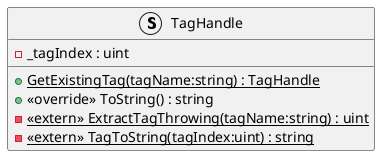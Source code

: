 @startuml
struct TagHandle {
    - _tagIndex : uint
    + {static} GetExistingTag(tagName:string) : TagHandle
    + <<override>> ToString() : string
    - {static} <<extern>> ExtractTagThrowing(tagName:string) : uint
    - {static} <<extern>> TagToString(tagIndex:uint) : string
}
@enduml
